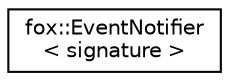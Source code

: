 digraph "Graphical Class Hierarchy"
{
 // LATEX_PDF_SIZE
  edge [fontname="Helvetica",fontsize="10",labelfontname="Helvetica",labelfontsize="10"];
  node [fontname="Helvetica",fontsize="10",shape=record];
  rankdir="LR";
  Node0 [label="fox::EventNotifier\l\< signature \>",height=0.2,width=0.4,color="black", fillcolor="white", style="filled",URL="$classfox_1_1EventNotifier.html",tooltip=" "];
}
